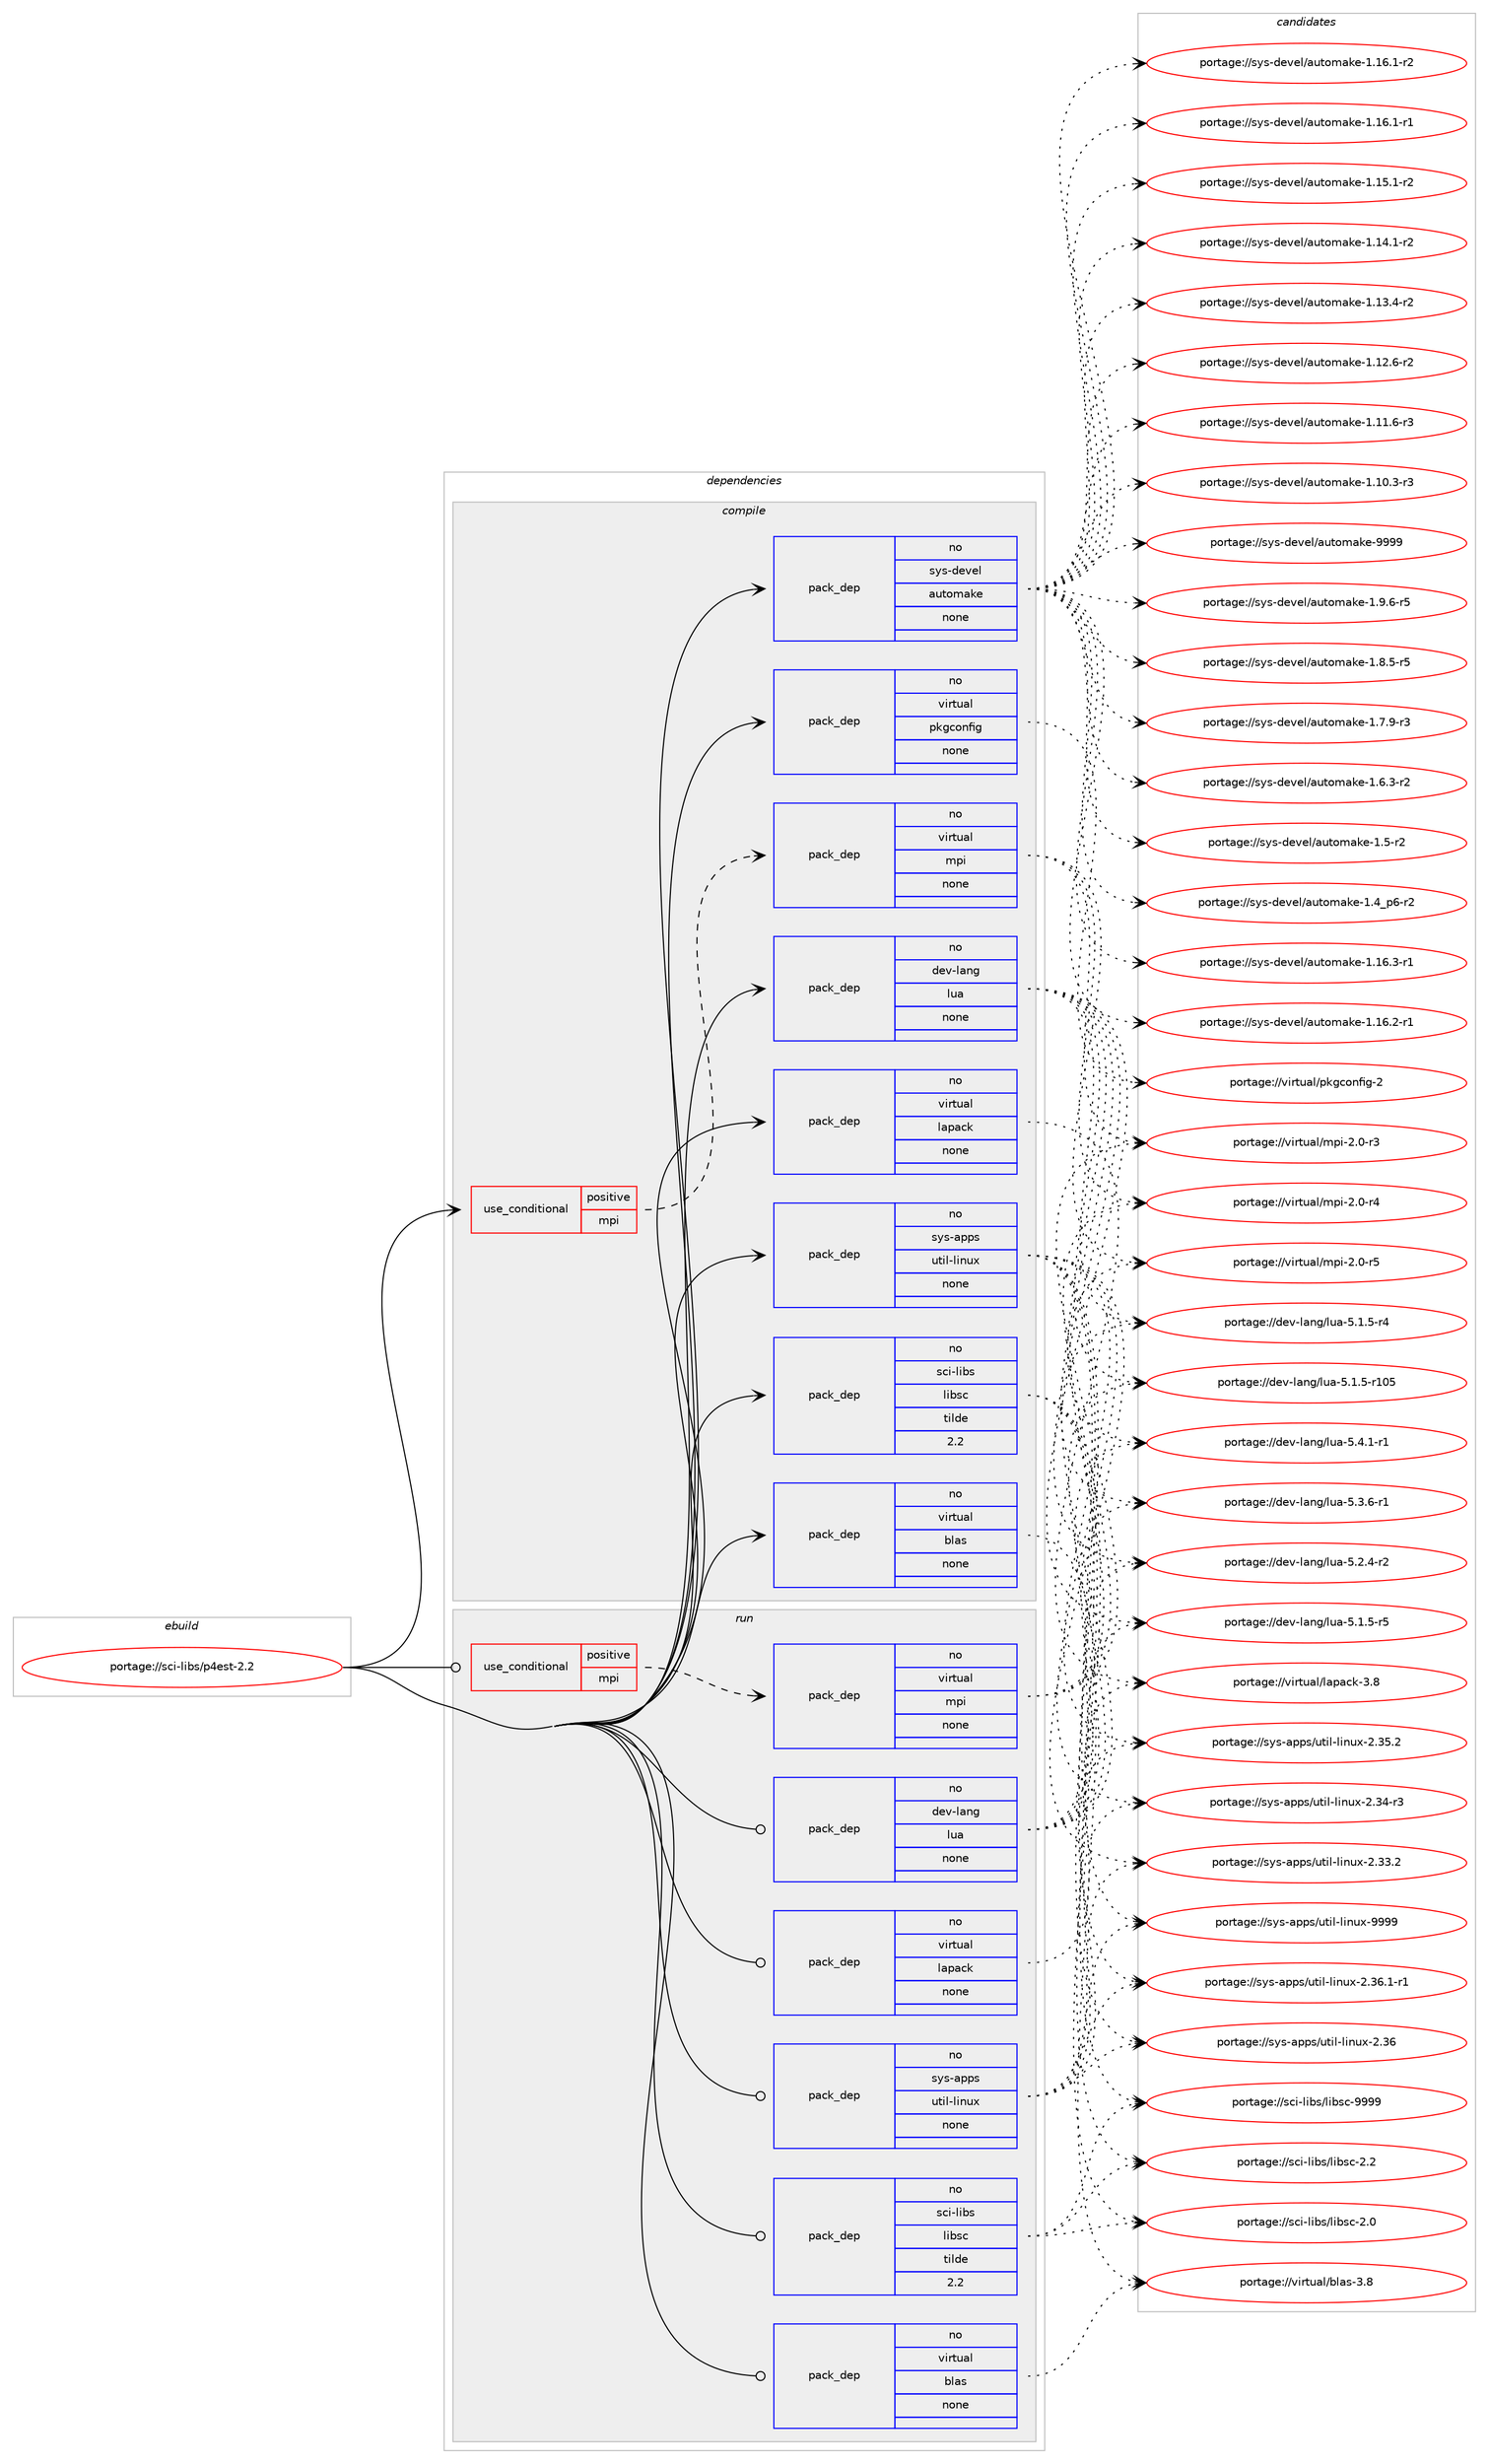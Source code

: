 digraph prolog {

# *************
# Graph options
# *************

newrank=true;
concentrate=true;
compound=true;
graph [rankdir=LR,fontname=Helvetica,fontsize=10,ranksep=1.5];#, ranksep=2.5, nodesep=0.2];
edge  [arrowhead=vee];
node  [fontname=Helvetica,fontsize=10];

# **********
# The ebuild
# **********

subgraph cluster_leftcol {
color=gray;
rank=same;
label=<<i>ebuild</i>>;
id [label="portage://sci-libs/p4est-2.2", color=red, width=4, href="../sci-libs/p4est-2.2.svg"];
}

# ****************
# The dependencies
# ****************

subgraph cluster_midcol {
color=gray;
label=<<i>dependencies</i>>;
subgraph cluster_compile {
fillcolor="#eeeeee";
style=filled;
label=<<i>compile</i>>;
subgraph cond1670 {
dependency7131 [label=<<TABLE BORDER="0" CELLBORDER="1" CELLSPACING="0" CELLPADDING="4"><TR><TD ROWSPAN="3" CELLPADDING="10">use_conditional</TD></TR><TR><TD>positive</TD></TR><TR><TD>mpi</TD></TR></TABLE>>, shape=none, color=red];
subgraph pack5367 {
dependency7132 [label=<<TABLE BORDER="0" CELLBORDER="1" CELLSPACING="0" CELLPADDING="4" WIDTH="220"><TR><TD ROWSPAN="6" CELLPADDING="30">pack_dep</TD></TR><TR><TD WIDTH="110">no</TD></TR><TR><TD>virtual</TD></TR><TR><TD>mpi</TD></TR><TR><TD>none</TD></TR><TR><TD></TD></TR></TABLE>>, shape=none, color=blue];
}
dependency7131:e -> dependency7132:w [weight=20,style="dashed",arrowhead="vee"];
}
id:e -> dependency7131:w [weight=20,style="solid",arrowhead="vee"];
subgraph pack5368 {
dependency7133 [label=<<TABLE BORDER="0" CELLBORDER="1" CELLSPACING="0" CELLPADDING="4" WIDTH="220"><TR><TD ROWSPAN="6" CELLPADDING="30">pack_dep</TD></TR><TR><TD WIDTH="110">no</TD></TR><TR><TD>dev-lang</TD></TR><TR><TD>lua</TD></TR><TR><TD>none</TD></TR><TR><TD></TD></TR></TABLE>>, shape=none, color=blue];
}
id:e -> dependency7133:w [weight=20,style="solid",arrowhead="vee"];
subgraph pack5369 {
dependency7134 [label=<<TABLE BORDER="0" CELLBORDER="1" CELLSPACING="0" CELLPADDING="4" WIDTH="220"><TR><TD ROWSPAN="6" CELLPADDING="30">pack_dep</TD></TR><TR><TD WIDTH="110">no</TD></TR><TR><TD>sci-libs</TD></TR><TR><TD>libsc</TD></TR><TR><TD>tilde</TD></TR><TR><TD>2.2</TD></TR></TABLE>>, shape=none, color=blue];
}
id:e -> dependency7134:w [weight=20,style="solid",arrowhead="vee"];
subgraph pack5370 {
dependency7135 [label=<<TABLE BORDER="0" CELLBORDER="1" CELLSPACING="0" CELLPADDING="4" WIDTH="220"><TR><TD ROWSPAN="6" CELLPADDING="30">pack_dep</TD></TR><TR><TD WIDTH="110">no</TD></TR><TR><TD>sys-apps</TD></TR><TR><TD>util-linux</TD></TR><TR><TD>none</TD></TR><TR><TD></TD></TR></TABLE>>, shape=none, color=blue];
}
id:e -> dependency7135:w [weight=20,style="solid",arrowhead="vee"];
subgraph pack5371 {
dependency7136 [label=<<TABLE BORDER="0" CELLBORDER="1" CELLSPACING="0" CELLPADDING="4" WIDTH="220"><TR><TD ROWSPAN="6" CELLPADDING="30">pack_dep</TD></TR><TR><TD WIDTH="110">no</TD></TR><TR><TD>sys-devel</TD></TR><TR><TD>automake</TD></TR><TR><TD>none</TD></TR><TR><TD></TD></TR></TABLE>>, shape=none, color=blue];
}
id:e -> dependency7136:w [weight=20,style="solid",arrowhead="vee"];
subgraph pack5372 {
dependency7137 [label=<<TABLE BORDER="0" CELLBORDER="1" CELLSPACING="0" CELLPADDING="4" WIDTH="220"><TR><TD ROWSPAN="6" CELLPADDING="30">pack_dep</TD></TR><TR><TD WIDTH="110">no</TD></TR><TR><TD>virtual</TD></TR><TR><TD>blas</TD></TR><TR><TD>none</TD></TR><TR><TD></TD></TR></TABLE>>, shape=none, color=blue];
}
id:e -> dependency7137:w [weight=20,style="solid",arrowhead="vee"];
subgraph pack5373 {
dependency7138 [label=<<TABLE BORDER="0" CELLBORDER="1" CELLSPACING="0" CELLPADDING="4" WIDTH="220"><TR><TD ROWSPAN="6" CELLPADDING="30">pack_dep</TD></TR><TR><TD WIDTH="110">no</TD></TR><TR><TD>virtual</TD></TR><TR><TD>lapack</TD></TR><TR><TD>none</TD></TR><TR><TD></TD></TR></TABLE>>, shape=none, color=blue];
}
id:e -> dependency7138:w [weight=20,style="solid",arrowhead="vee"];
subgraph pack5374 {
dependency7139 [label=<<TABLE BORDER="0" CELLBORDER="1" CELLSPACING="0" CELLPADDING="4" WIDTH="220"><TR><TD ROWSPAN="6" CELLPADDING="30">pack_dep</TD></TR><TR><TD WIDTH="110">no</TD></TR><TR><TD>virtual</TD></TR><TR><TD>pkgconfig</TD></TR><TR><TD>none</TD></TR><TR><TD></TD></TR></TABLE>>, shape=none, color=blue];
}
id:e -> dependency7139:w [weight=20,style="solid",arrowhead="vee"];
}
subgraph cluster_compileandrun {
fillcolor="#eeeeee";
style=filled;
label=<<i>compile and run</i>>;
}
subgraph cluster_run {
fillcolor="#eeeeee";
style=filled;
label=<<i>run</i>>;
subgraph cond1671 {
dependency7140 [label=<<TABLE BORDER="0" CELLBORDER="1" CELLSPACING="0" CELLPADDING="4"><TR><TD ROWSPAN="3" CELLPADDING="10">use_conditional</TD></TR><TR><TD>positive</TD></TR><TR><TD>mpi</TD></TR></TABLE>>, shape=none, color=red];
subgraph pack5375 {
dependency7141 [label=<<TABLE BORDER="0" CELLBORDER="1" CELLSPACING="0" CELLPADDING="4" WIDTH="220"><TR><TD ROWSPAN="6" CELLPADDING="30">pack_dep</TD></TR><TR><TD WIDTH="110">no</TD></TR><TR><TD>virtual</TD></TR><TR><TD>mpi</TD></TR><TR><TD>none</TD></TR><TR><TD></TD></TR></TABLE>>, shape=none, color=blue];
}
dependency7140:e -> dependency7141:w [weight=20,style="dashed",arrowhead="vee"];
}
id:e -> dependency7140:w [weight=20,style="solid",arrowhead="odot"];
subgraph pack5376 {
dependency7142 [label=<<TABLE BORDER="0" CELLBORDER="1" CELLSPACING="0" CELLPADDING="4" WIDTH="220"><TR><TD ROWSPAN="6" CELLPADDING="30">pack_dep</TD></TR><TR><TD WIDTH="110">no</TD></TR><TR><TD>dev-lang</TD></TR><TR><TD>lua</TD></TR><TR><TD>none</TD></TR><TR><TD></TD></TR></TABLE>>, shape=none, color=blue];
}
id:e -> dependency7142:w [weight=20,style="solid",arrowhead="odot"];
subgraph pack5377 {
dependency7143 [label=<<TABLE BORDER="0" CELLBORDER="1" CELLSPACING="0" CELLPADDING="4" WIDTH="220"><TR><TD ROWSPAN="6" CELLPADDING="30">pack_dep</TD></TR><TR><TD WIDTH="110">no</TD></TR><TR><TD>sci-libs</TD></TR><TR><TD>libsc</TD></TR><TR><TD>tilde</TD></TR><TR><TD>2.2</TD></TR></TABLE>>, shape=none, color=blue];
}
id:e -> dependency7143:w [weight=20,style="solid",arrowhead="odot"];
subgraph pack5378 {
dependency7144 [label=<<TABLE BORDER="0" CELLBORDER="1" CELLSPACING="0" CELLPADDING="4" WIDTH="220"><TR><TD ROWSPAN="6" CELLPADDING="30">pack_dep</TD></TR><TR><TD WIDTH="110">no</TD></TR><TR><TD>sys-apps</TD></TR><TR><TD>util-linux</TD></TR><TR><TD>none</TD></TR><TR><TD></TD></TR></TABLE>>, shape=none, color=blue];
}
id:e -> dependency7144:w [weight=20,style="solid",arrowhead="odot"];
subgraph pack5379 {
dependency7145 [label=<<TABLE BORDER="0" CELLBORDER="1" CELLSPACING="0" CELLPADDING="4" WIDTH="220"><TR><TD ROWSPAN="6" CELLPADDING="30">pack_dep</TD></TR><TR><TD WIDTH="110">no</TD></TR><TR><TD>virtual</TD></TR><TR><TD>blas</TD></TR><TR><TD>none</TD></TR><TR><TD></TD></TR></TABLE>>, shape=none, color=blue];
}
id:e -> dependency7145:w [weight=20,style="solid",arrowhead="odot"];
subgraph pack5380 {
dependency7146 [label=<<TABLE BORDER="0" CELLBORDER="1" CELLSPACING="0" CELLPADDING="4" WIDTH="220"><TR><TD ROWSPAN="6" CELLPADDING="30">pack_dep</TD></TR><TR><TD WIDTH="110">no</TD></TR><TR><TD>virtual</TD></TR><TR><TD>lapack</TD></TR><TR><TD>none</TD></TR><TR><TD></TD></TR></TABLE>>, shape=none, color=blue];
}
id:e -> dependency7146:w [weight=20,style="solid",arrowhead="odot"];
}
}

# **************
# The candidates
# **************

subgraph cluster_choices {
rank=same;
color=gray;
label=<<i>candidates</i>>;

subgraph choice5367 {
color=black;
nodesep=1;
choice1181051141161179710847109112105455046484511453 [label="portage://virtual/mpi-2.0-r5", color=red, width=4,href="../virtual/mpi-2.0-r5.svg"];
choice1181051141161179710847109112105455046484511452 [label="portage://virtual/mpi-2.0-r4", color=red, width=4,href="../virtual/mpi-2.0-r4.svg"];
choice1181051141161179710847109112105455046484511451 [label="portage://virtual/mpi-2.0-r3", color=red, width=4,href="../virtual/mpi-2.0-r3.svg"];
dependency7132:e -> choice1181051141161179710847109112105455046484511453:w [style=dotted,weight="100"];
dependency7132:e -> choice1181051141161179710847109112105455046484511452:w [style=dotted,weight="100"];
dependency7132:e -> choice1181051141161179710847109112105455046484511451:w [style=dotted,weight="100"];
}
subgraph choice5368 {
color=black;
nodesep=1;
choice100101118451089711010347108117974553465246494511449 [label="portage://dev-lang/lua-5.4.1-r1", color=red, width=4,href="../dev-lang/lua-5.4.1-r1.svg"];
choice100101118451089711010347108117974553465146544511449 [label="portage://dev-lang/lua-5.3.6-r1", color=red, width=4,href="../dev-lang/lua-5.3.6-r1.svg"];
choice100101118451089711010347108117974553465046524511450 [label="portage://dev-lang/lua-5.2.4-r2", color=red, width=4,href="../dev-lang/lua-5.2.4-r2.svg"];
choice100101118451089711010347108117974553464946534511453 [label="portage://dev-lang/lua-5.1.5-r5", color=red, width=4,href="../dev-lang/lua-5.1.5-r5.svg"];
choice100101118451089711010347108117974553464946534511452 [label="portage://dev-lang/lua-5.1.5-r4", color=red, width=4,href="../dev-lang/lua-5.1.5-r4.svg"];
choice1001011184510897110103471081179745534649465345114494853 [label="portage://dev-lang/lua-5.1.5-r105", color=red, width=4,href="../dev-lang/lua-5.1.5-r105.svg"];
dependency7133:e -> choice100101118451089711010347108117974553465246494511449:w [style=dotted,weight="100"];
dependency7133:e -> choice100101118451089711010347108117974553465146544511449:w [style=dotted,weight="100"];
dependency7133:e -> choice100101118451089711010347108117974553465046524511450:w [style=dotted,weight="100"];
dependency7133:e -> choice100101118451089711010347108117974553464946534511453:w [style=dotted,weight="100"];
dependency7133:e -> choice100101118451089711010347108117974553464946534511452:w [style=dotted,weight="100"];
dependency7133:e -> choice1001011184510897110103471081179745534649465345114494853:w [style=dotted,weight="100"];
}
subgraph choice5369 {
color=black;
nodesep=1;
choice1159910545108105981154710810598115994557575757 [label="portage://sci-libs/libsc-9999", color=red, width=4,href="../sci-libs/libsc-9999.svg"];
choice11599105451081059811547108105981159945504650 [label="portage://sci-libs/libsc-2.2", color=red, width=4,href="../sci-libs/libsc-2.2.svg"];
choice11599105451081059811547108105981159945504648 [label="portage://sci-libs/libsc-2.0", color=red, width=4,href="../sci-libs/libsc-2.0.svg"];
dependency7134:e -> choice1159910545108105981154710810598115994557575757:w [style=dotted,weight="100"];
dependency7134:e -> choice11599105451081059811547108105981159945504650:w [style=dotted,weight="100"];
dependency7134:e -> choice11599105451081059811547108105981159945504648:w [style=dotted,weight="100"];
}
subgraph choice5370 {
color=black;
nodesep=1;
choice115121115459711211211547117116105108451081051101171204557575757 [label="portage://sys-apps/util-linux-9999", color=red, width=4,href="../sys-apps/util-linux-9999.svg"];
choice11512111545971121121154711711610510845108105110117120455046515446494511449 [label="portage://sys-apps/util-linux-2.36.1-r1", color=red, width=4,href="../sys-apps/util-linux-2.36.1-r1.svg"];
choice115121115459711211211547117116105108451081051101171204550465154 [label="portage://sys-apps/util-linux-2.36", color=red, width=4,href="../sys-apps/util-linux-2.36.svg"];
choice1151211154597112112115471171161051084510810511011712045504651534650 [label="portage://sys-apps/util-linux-2.35.2", color=red, width=4,href="../sys-apps/util-linux-2.35.2.svg"];
choice1151211154597112112115471171161051084510810511011712045504651524511451 [label="portage://sys-apps/util-linux-2.34-r3", color=red, width=4,href="../sys-apps/util-linux-2.34-r3.svg"];
choice1151211154597112112115471171161051084510810511011712045504651514650 [label="portage://sys-apps/util-linux-2.33.2", color=red, width=4,href="../sys-apps/util-linux-2.33.2.svg"];
dependency7135:e -> choice115121115459711211211547117116105108451081051101171204557575757:w [style=dotted,weight="100"];
dependency7135:e -> choice11512111545971121121154711711610510845108105110117120455046515446494511449:w [style=dotted,weight="100"];
dependency7135:e -> choice115121115459711211211547117116105108451081051101171204550465154:w [style=dotted,weight="100"];
dependency7135:e -> choice1151211154597112112115471171161051084510810511011712045504651534650:w [style=dotted,weight="100"];
dependency7135:e -> choice1151211154597112112115471171161051084510810511011712045504651524511451:w [style=dotted,weight="100"];
dependency7135:e -> choice1151211154597112112115471171161051084510810511011712045504651514650:w [style=dotted,weight="100"];
}
subgraph choice5371 {
color=black;
nodesep=1;
choice115121115451001011181011084797117116111109971071014557575757 [label="portage://sys-devel/automake-9999", color=red, width=4,href="../sys-devel/automake-9999.svg"];
choice115121115451001011181011084797117116111109971071014549465746544511453 [label="portage://sys-devel/automake-1.9.6-r5", color=red, width=4,href="../sys-devel/automake-1.9.6-r5.svg"];
choice115121115451001011181011084797117116111109971071014549465646534511453 [label="portage://sys-devel/automake-1.8.5-r5", color=red, width=4,href="../sys-devel/automake-1.8.5-r5.svg"];
choice115121115451001011181011084797117116111109971071014549465546574511451 [label="portage://sys-devel/automake-1.7.9-r3", color=red, width=4,href="../sys-devel/automake-1.7.9-r3.svg"];
choice115121115451001011181011084797117116111109971071014549465446514511450 [label="portage://sys-devel/automake-1.6.3-r2", color=red, width=4,href="../sys-devel/automake-1.6.3-r2.svg"];
choice11512111545100101118101108479711711611110997107101454946534511450 [label="portage://sys-devel/automake-1.5-r2", color=red, width=4,href="../sys-devel/automake-1.5-r2.svg"];
choice115121115451001011181011084797117116111109971071014549465295112544511450 [label="portage://sys-devel/automake-1.4_p6-r2", color=red, width=4,href="../sys-devel/automake-1.4_p6-r2.svg"];
choice11512111545100101118101108479711711611110997107101454946495446514511449 [label="portage://sys-devel/automake-1.16.3-r1", color=red, width=4,href="../sys-devel/automake-1.16.3-r1.svg"];
choice11512111545100101118101108479711711611110997107101454946495446504511449 [label="portage://sys-devel/automake-1.16.2-r1", color=red, width=4,href="../sys-devel/automake-1.16.2-r1.svg"];
choice11512111545100101118101108479711711611110997107101454946495446494511450 [label="portage://sys-devel/automake-1.16.1-r2", color=red, width=4,href="../sys-devel/automake-1.16.1-r2.svg"];
choice11512111545100101118101108479711711611110997107101454946495446494511449 [label="portage://sys-devel/automake-1.16.1-r1", color=red, width=4,href="../sys-devel/automake-1.16.1-r1.svg"];
choice11512111545100101118101108479711711611110997107101454946495346494511450 [label="portage://sys-devel/automake-1.15.1-r2", color=red, width=4,href="../sys-devel/automake-1.15.1-r2.svg"];
choice11512111545100101118101108479711711611110997107101454946495246494511450 [label="portage://sys-devel/automake-1.14.1-r2", color=red, width=4,href="../sys-devel/automake-1.14.1-r2.svg"];
choice11512111545100101118101108479711711611110997107101454946495146524511450 [label="portage://sys-devel/automake-1.13.4-r2", color=red, width=4,href="../sys-devel/automake-1.13.4-r2.svg"];
choice11512111545100101118101108479711711611110997107101454946495046544511450 [label="portage://sys-devel/automake-1.12.6-r2", color=red, width=4,href="../sys-devel/automake-1.12.6-r2.svg"];
choice11512111545100101118101108479711711611110997107101454946494946544511451 [label="portage://sys-devel/automake-1.11.6-r3", color=red, width=4,href="../sys-devel/automake-1.11.6-r3.svg"];
choice11512111545100101118101108479711711611110997107101454946494846514511451 [label="portage://sys-devel/automake-1.10.3-r3", color=red, width=4,href="../sys-devel/automake-1.10.3-r3.svg"];
dependency7136:e -> choice115121115451001011181011084797117116111109971071014557575757:w [style=dotted,weight="100"];
dependency7136:e -> choice115121115451001011181011084797117116111109971071014549465746544511453:w [style=dotted,weight="100"];
dependency7136:e -> choice115121115451001011181011084797117116111109971071014549465646534511453:w [style=dotted,weight="100"];
dependency7136:e -> choice115121115451001011181011084797117116111109971071014549465546574511451:w [style=dotted,weight="100"];
dependency7136:e -> choice115121115451001011181011084797117116111109971071014549465446514511450:w [style=dotted,weight="100"];
dependency7136:e -> choice11512111545100101118101108479711711611110997107101454946534511450:w [style=dotted,weight="100"];
dependency7136:e -> choice115121115451001011181011084797117116111109971071014549465295112544511450:w [style=dotted,weight="100"];
dependency7136:e -> choice11512111545100101118101108479711711611110997107101454946495446514511449:w [style=dotted,weight="100"];
dependency7136:e -> choice11512111545100101118101108479711711611110997107101454946495446504511449:w [style=dotted,weight="100"];
dependency7136:e -> choice11512111545100101118101108479711711611110997107101454946495446494511450:w [style=dotted,weight="100"];
dependency7136:e -> choice11512111545100101118101108479711711611110997107101454946495446494511449:w [style=dotted,weight="100"];
dependency7136:e -> choice11512111545100101118101108479711711611110997107101454946495346494511450:w [style=dotted,weight="100"];
dependency7136:e -> choice11512111545100101118101108479711711611110997107101454946495246494511450:w [style=dotted,weight="100"];
dependency7136:e -> choice11512111545100101118101108479711711611110997107101454946495146524511450:w [style=dotted,weight="100"];
dependency7136:e -> choice11512111545100101118101108479711711611110997107101454946495046544511450:w [style=dotted,weight="100"];
dependency7136:e -> choice11512111545100101118101108479711711611110997107101454946494946544511451:w [style=dotted,weight="100"];
dependency7136:e -> choice11512111545100101118101108479711711611110997107101454946494846514511451:w [style=dotted,weight="100"];
}
subgraph choice5372 {
color=black;
nodesep=1;
choice1181051141161179710847981089711545514656 [label="portage://virtual/blas-3.8", color=red, width=4,href="../virtual/blas-3.8.svg"];
dependency7137:e -> choice1181051141161179710847981089711545514656:w [style=dotted,weight="100"];
}
subgraph choice5373 {
color=black;
nodesep=1;
choice118105114116117971084710897112979910745514656 [label="portage://virtual/lapack-3.8", color=red, width=4,href="../virtual/lapack-3.8.svg"];
dependency7138:e -> choice118105114116117971084710897112979910745514656:w [style=dotted,weight="100"];
}
subgraph choice5374 {
color=black;
nodesep=1;
choice1181051141161179710847112107103991111101021051034550 [label="portage://virtual/pkgconfig-2", color=red, width=4,href="../virtual/pkgconfig-2.svg"];
dependency7139:e -> choice1181051141161179710847112107103991111101021051034550:w [style=dotted,weight="100"];
}
subgraph choice5375 {
color=black;
nodesep=1;
choice1181051141161179710847109112105455046484511453 [label="portage://virtual/mpi-2.0-r5", color=red, width=4,href="../virtual/mpi-2.0-r5.svg"];
choice1181051141161179710847109112105455046484511452 [label="portage://virtual/mpi-2.0-r4", color=red, width=4,href="../virtual/mpi-2.0-r4.svg"];
choice1181051141161179710847109112105455046484511451 [label="portage://virtual/mpi-2.0-r3", color=red, width=4,href="../virtual/mpi-2.0-r3.svg"];
dependency7141:e -> choice1181051141161179710847109112105455046484511453:w [style=dotted,weight="100"];
dependency7141:e -> choice1181051141161179710847109112105455046484511452:w [style=dotted,weight="100"];
dependency7141:e -> choice1181051141161179710847109112105455046484511451:w [style=dotted,weight="100"];
}
subgraph choice5376 {
color=black;
nodesep=1;
choice100101118451089711010347108117974553465246494511449 [label="portage://dev-lang/lua-5.4.1-r1", color=red, width=4,href="../dev-lang/lua-5.4.1-r1.svg"];
choice100101118451089711010347108117974553465146544511449 [label="portage://dev-lang/lua-5.3.6-r1", color=red, width=4,href="../dev-lang/lua-5.3.6-r1.svg"];
choice100101118451089711010347108117974553465046524511450 [label="portage://dev-lang/lua-5.2.4-r2", color=red, width=4,href="../dev-lang/lua-5.2.4-r2.svg"];
choice100101118451089711010347108117974553464946534511453 [label="portage://dev-lang/lua-5.1.5-r5", color=red, width=4,href="../dev-lang/lua-5.1.5-r5.svg"];
choice100101118451089711010347108117974553464946534511452 [label="portage://dev-lang/lua-5.1.5-r4", color=red, width=4,href="../dev-lang/lua-5.1.5-r4.svg"];
choice1001011184510897110103471081179745534649465345114494853 [label="portage://dev-lang/lua-5.1.5-r105", color=red, width=4,href="../dev-lang/lua-5.1.5-r105.svg"];
dependency7142:e -> choice100101118451089711010347108117974553465246494511449:w [style=dotted,weight="100"];
dependency7142:e -> choice100101118451089711010347108117974553465146544511449:w [style=dotted,weight="100"];
dependency7142:e -> choice100101118451089711010347108117974553465046524511450:w [style=dotted,weight="100"];
dependency7142:e -> choice100101118451089711010347108117974553464946534511453:w [style=dotted,weight="100"];
dependency7142:e -> choice100101118451089711010347108117974553464946534511452:w [style=dotted,weight="100"];
dependency7142:e -> choice1001011184510897110103471081179745534649465345114494853:w [style=dotted,weight="100"];
}
subgraph choice5377 {
color=black;
nodesep=1;
choice1159910545108105981154710810598115994557575757 [label="portage://sci-libs/libsc-9999", color=red, width=4,href="../sci-libs/libsc-9999.svg"];
choice11599105451081059811547108105981159945504650 [label="portage://sci-libs/libsc-2.2", color=red, width=4,href="../sci-libs/libsc-2.2.svg"];
choice11599105451081059811547108105981159945504648 [label="portage://sci-libs/libsc-2.0", color=red, width=4,href="../sci-libs/libsc-2.0.svg"];
dependency7143:e -> choice1159910545108105981154710810598115994557575757:w [style=dotted,weight="100"];
dependency7143:e -> choice11599105451081059811547108105981159945504650:w [style=dotted,weight="100"];
dependency7143:e -> choice11599105451081059811547108105981159945504648:w [style=dotted,weight="100"];
}
subgraph choice5378 {
color=black;
nodesep=1;
choice115121115459711211211547117116105108451081051101171204557575757 [label="portage://sys-apps/util-linux-9999", color=red, width=4,href="../sys-apps/util-linux-9999.svg"];
choice11512111545971121121154711711610510845108105110117120455046515446494511449 [label="portage://sys-apps/util-linux-2.36.1-r1", color=red, width=4,href="../sys-apps/util-linux-2.36.1-r1.svg"];
choice115121115459711211211547117116105108451081051101171204550465154 [label="portage://sys-apps/util-linux-2.36", color=red, width=4,href="../sys-apps/util-linux-2.36.svg"];
choice1151211154597112112115471171161051084510810511011712045504651534650 [label="portage://sys-apps/util-linux-2.35.2", color=red, width=4,href="../sys-apps/util-linux-2.35.2.svg"];
choice1151211154597112112115471171161051084510810511011712045504651524511451 [label="portage://sys-apps/util-linux-2.34-r3", color=red, width=4,href="../sys-apps/util-linux-2.34-r3.svg"];
choice1151211154597112112115471171161051084510810511011712045504651514650 [label="portage://sys-apps/util-linux-2.33.2", color=red, width=4,href="../sys-apps/util-linux-2.33.2.svg"];
dependency7144:e -> choice115121115459711211211547117116105108451081051101171204557575757:w [style=dotted,weight="100"];
dependency7144:e -> choice11512111545971121121154711711610510845108105110117120455046515446494511449:w [style=dotted,weight="100"];
dependency7144:e -> choice115121115459711211211547117116105108451081051101171204550465154:w [style=dotted,weight="100"];
dependency7144:e -> choice1151211154597112112115471171161051084510810511011712045504651534650:w [style=dotted,weight="100"];
dependency7144:e -> choice1151211154597112112115471171161051084510810511011712045504651524511451:w [style=dotted,weight="100"];
dependency7144:e -> choice1151211154597112112115471171161051084510810511011712045504651514650:w [style=dotted,weight="100"];
}
subgraph choice5379 {
color=black;
nodesep=1;
choice1181051141161179710847981089711545514656 [label="portage://virtual/blas-3.8", color=red, width=4,href="../virtual/blas-3.8.svg"];
dependency7145:e -> choice1181051141161179710847981089711545514656:w [style=dotted,weight="100"];
}
subgraph choice5380 {
color=black;
nodesep=1;
choice118105114116117971084710897112979910745514656 [label="portage://virtual/lapack-3.8", color=red, width=4,href="../virtual/lapack-3.8.svg"];
dependency7146:e -> choice118105114116117971084710897112979910745514656:w [style=dotted,weight="100"];
}
}

}

